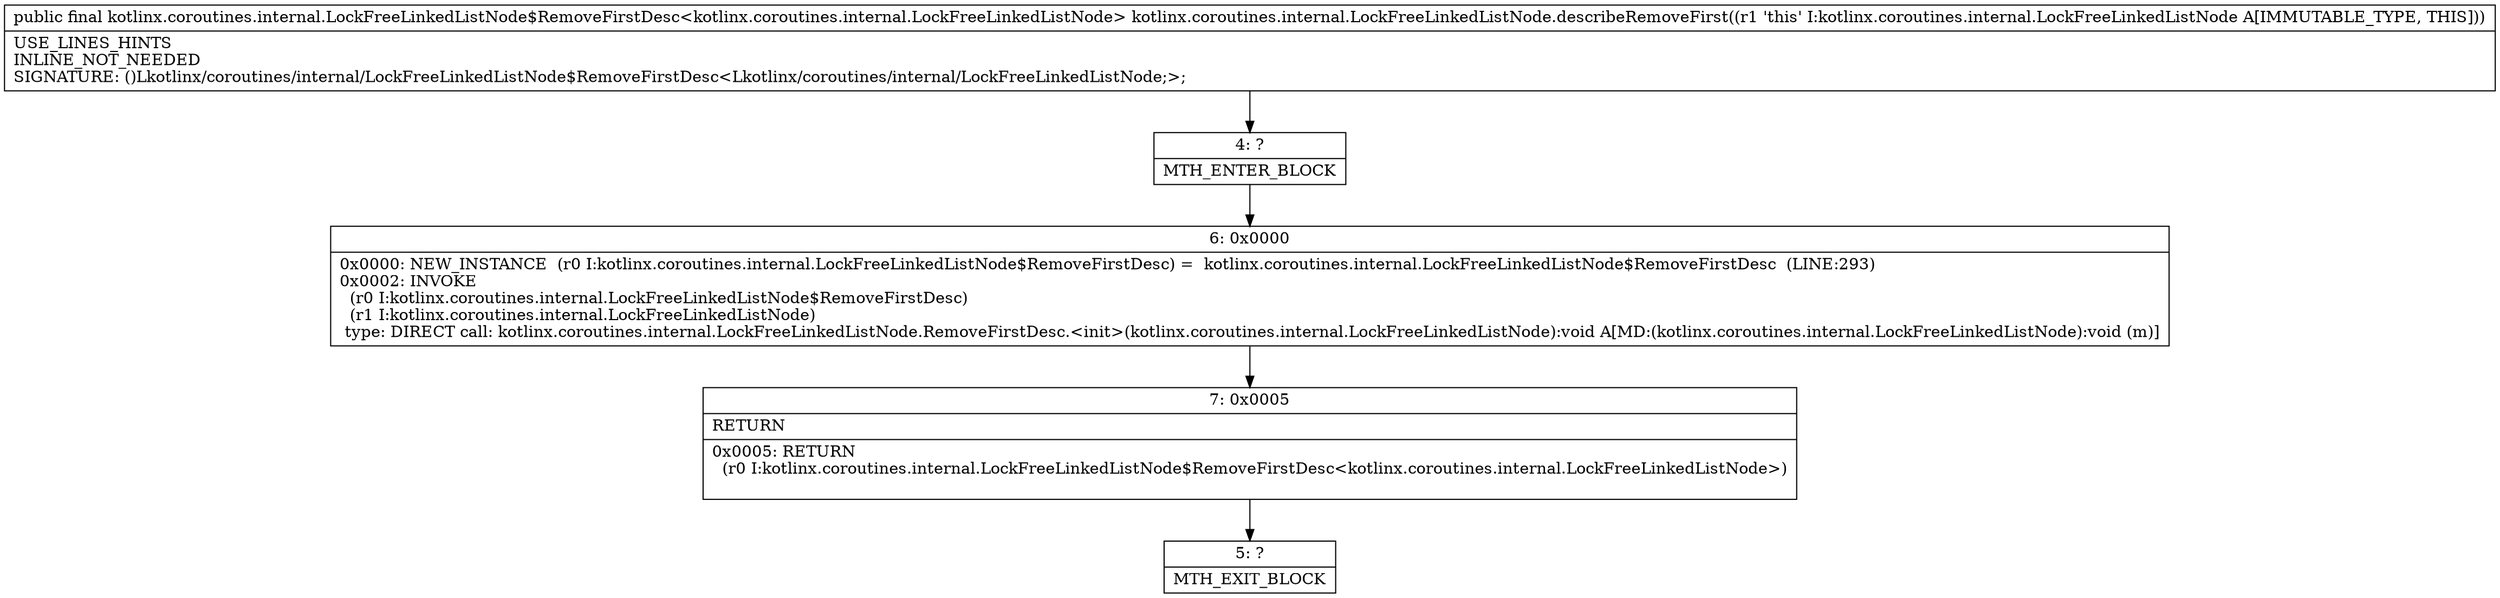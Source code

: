 digraph "CFG forkotlinx.coroutines.internal.LockFreeLinkedListNode.describeRemoveFirst()Lkotlinx\/coroutines\/internal\/LockFreeLinkedListNode$RemoveFirstDesc;" {
Node_4 [shape=record,label="{4\:\ ?|MTH_ENTER_BLOCK\l}"];
Node_6 [shape=record,label="{6\:\ 0x0000|0x0000: NEW_INSTANCE  (r0 I:kotlinx.coroutines.internal.LockFreeLinkedListNode$RemoveFirstDesc) =  kotlinx.coroutines.internal.LockFreeLinkedListNode$RemoveFirstDesc  (LINE:293)\l0x0002: INVOKE  \l  (r0 I:kotlinx.coroutines.internal.LockFreeLinkedListNode$RemoveFirstDesc)\l  (r1 I:kotlinx.coroutines.internal.LockFreeLinkedListNode)\l type: DIRECT call: kotlinx.coroutines.internal.LockFreeLinkedListNode.RemoveFirstDesc.\<init\>(kotlinx.coroutines.internal.LockFreeLinkedListNode):void A[MD:(kotlinx.coroutines.internal.LockFreeLinkedListNode):void (m)]\l}"];
Node_7 [shape=record,label="{7\:\ 0x0005|RETURN\l|0x0005: RETURN  \l  (r0 I:kotlinx.coroutines.internal.LockFreeLinkedListNode$RemoveFirstDesc\<kotlinx.coroutines.internal.LockFreeLinkedListNode\>)\l \l}"];
Node_5 [shape=record,label="{5\:\ ?|MTH_EXIT_BLOCK\l}"];
MethodNode[shape=record,label="{public final kotlinx.coroutines.internal.LockFreeLinkedListNode$RemoveFirstDesc\<kotlinx.coroutines.internal.LockFreeLinkedListNode\> kotlinx.coroutines.internal.LockFreeLinkedListNode.describeRemoveFirst((r1 'this' I:kotlinx.coroutines.internal.LockFreeLinkedListNode A[IMMUTABLE_TYPE, THIS]))  | USE_LINES_HINTS\lINLINE_NOT_NEEDED\lSIGNATURE: ()Lkotlinx\/coroutines\/internal\/LockFreeLinkedListNode$RemoveFirstDesc\<Lkotlinx\/coroutines\/internal\/LockFreeLinkedListNode;\>;\l}"];
MethodNode -> Node_4;Node_4 -> Node_6;
Node_6 -> Node_7;
Node_7 -> Node_5;
}

